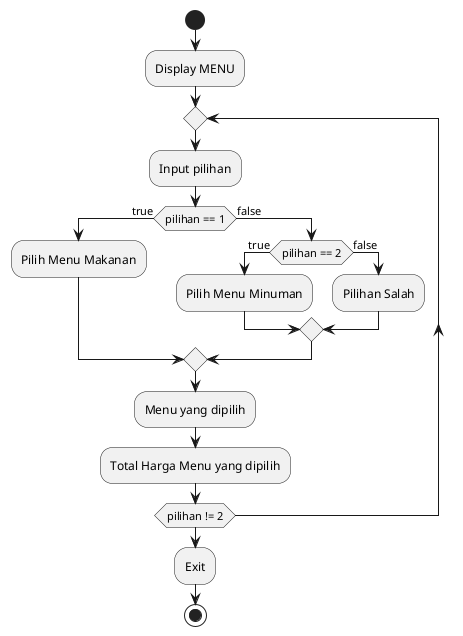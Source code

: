 @startuml tugas1

start
:Display MENU;
repeat
  :Input pilihan;
  if (pilihan == 1) then (true)
    :Pilih Menu Makanan;
  else (false)
    if (pilihan == 2) then (true)
    :Pilih Menu Minuman;
    else (false)
      :Pilihan Salah;
    endif
  endif
    :Menu yang dipilih;
    :Total Harga Menu yang dipilih;
repeat while (pilihan != 2)
:Exit;
stop

@enduml
